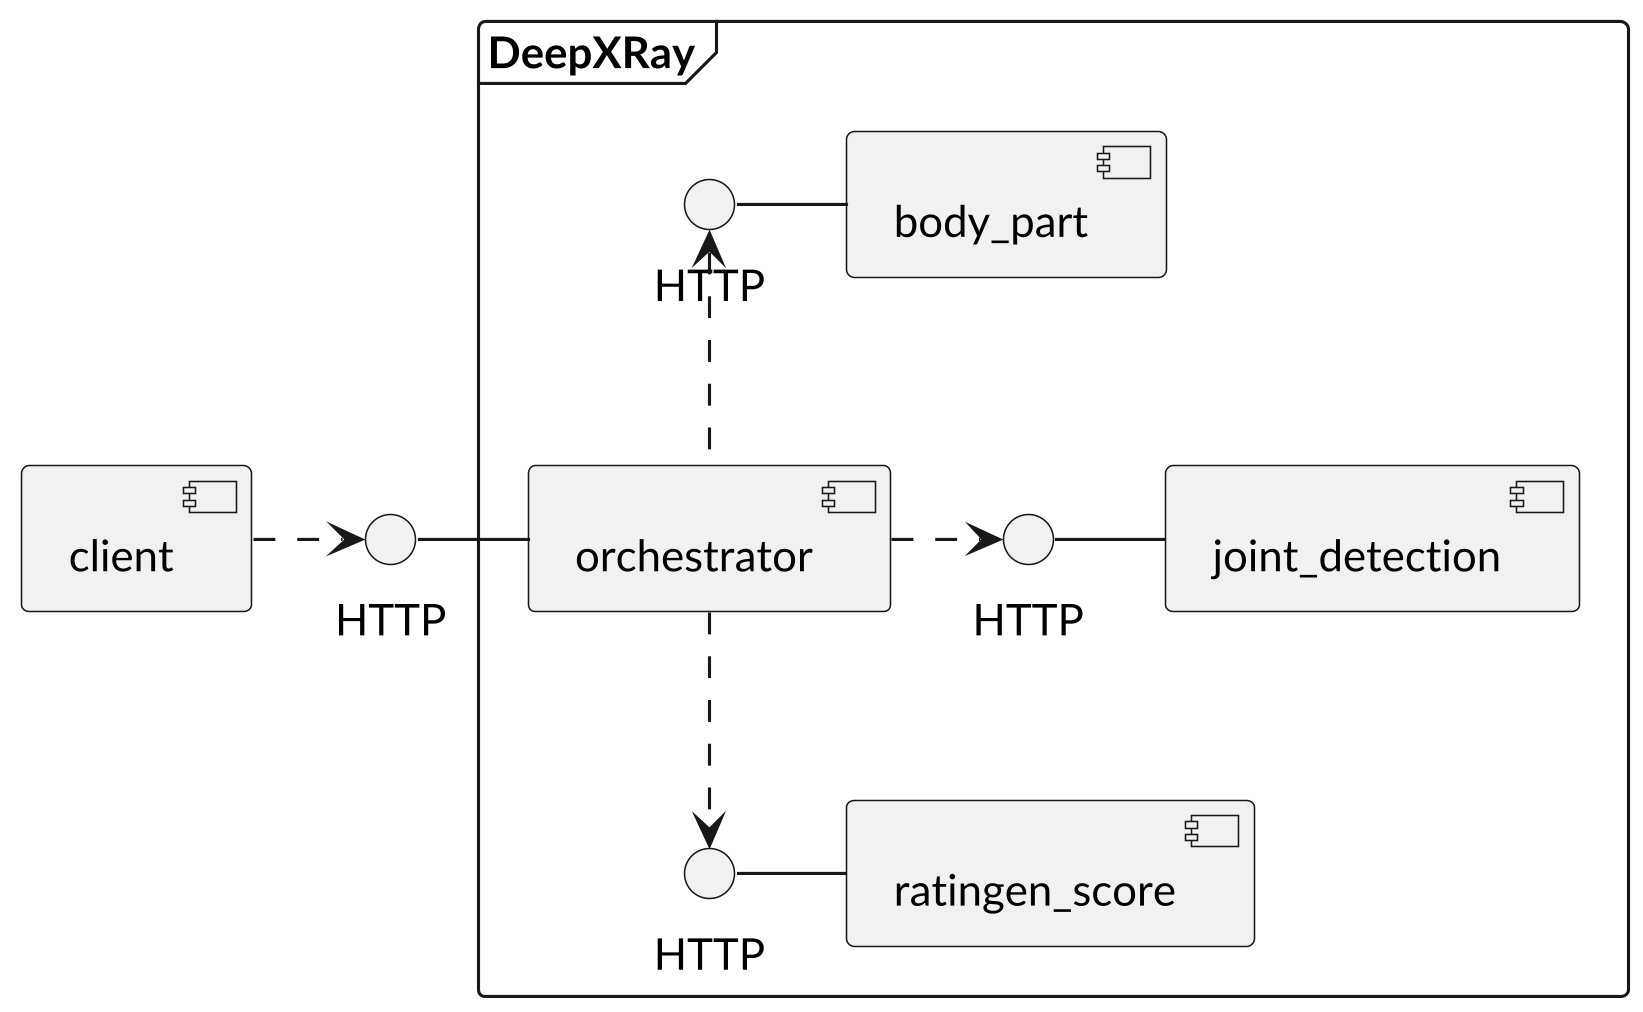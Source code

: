 @startuml

skinparam monochrome true
skinparam defaultFontName Lato
skinparam dpi 300

component client

interface HTTP as http

client .> http

frame DeepXRay {
    component orchestrator
    component body_part
    component joint_detection
    component ratingen_score

    interface HTTP as http1
    interface HTTP as http2
    interface HTTP as http3

    orchestrator .up.> http1
    http1 -right- body_part

    orchestrator .right.> http2
    http2 -right- joint_detection 

    orchestrator .down.> http3
    http3 -right- ratingen_score
}

http - orchestrator 

@enduml
